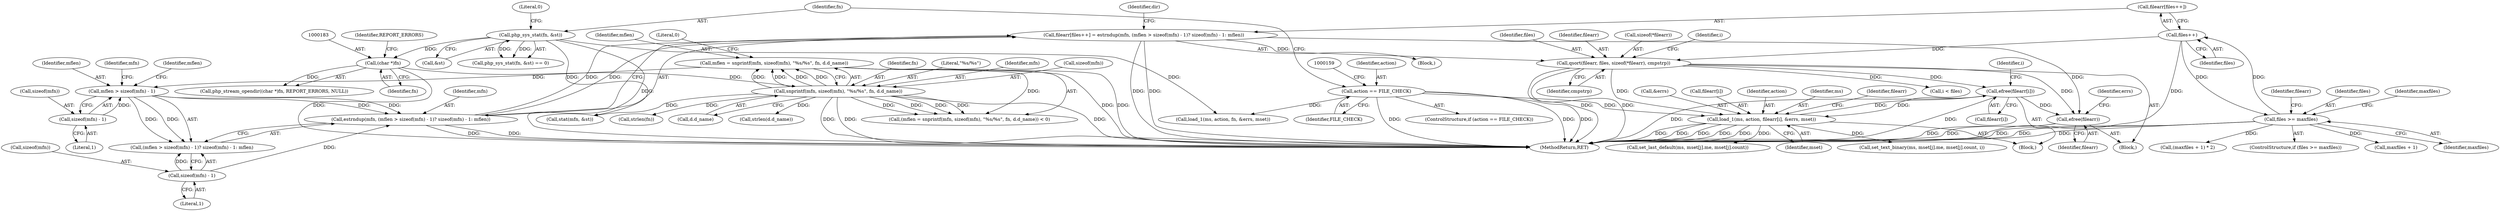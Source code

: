 digraph "0_php_a72cd07f2983dc43a6bb35209dc4687852e53c09@API" {
"1000328" [label="(Call,efree(filearr))"];
"1000298" [label="(Call,qsort(filearr, files, sizeof(*filearr), cmpstrp))"];
"1000277" [label="(Call,filearr[files++] = estrndup(mfn, (mflen > sizeof(mfn) - 1)? sizeof(mfn) - 1: mflen))"];
"1000282" [label="(Call,estrndup(mfn, (mflen > sizeof(mfn) - 1)? sizeof(mfn) - 1: mflen))"];
"1000285" [label="(Call,mflen > sizeof(mfn) - 1)"];
"1000202" [label="(Call,mflen = snprintf(mfn, sizeof(mfn), \"%s/%s\", fn, d.d_name))"];
"1000204" [label="(Call,snprintf(mfn, sizeof(mfn), \"%s/%s\", fn, d.d_name))"];
"1000182" [label="(Call,(char *)fn)"];
"1000167" [label="(Call,php_sys_stat(fn, &st))"];
"1000287" [label="(Call,sizeof(mfn) - 1)"];
"1000291" [label="(Call,sizeof(mfn) - 1)"];
"1000280" [label="(Call,files++)"];
"1000248" [label="(Call,files >= maxfiles)"];
"1000324" [label="(Call,efree(filearr[i]))"];
"1000315" [label="(Call,load_1(ms, action, filearr[i], &errs, mset))"];
"1000155" [label="(Call,action == FILE_CHECK)"];
"1000326" [label="(Identifier,filearr)"];
"1000331" [label="(Call,load_1(ms, action, fn, &errs, mset))"];
"1000155" [label="(Call,action == FILE_CHECK)"];
"1000321" [label="(Call,&errs)"];
"1000249" [label="(Identifier,files)"];
"1000154" [label="(ControlStructure,if (action == FILE_CHECK))"];
"1000295" [label="(Identifier,mflen)"];
"1000208" [label="(Literal,\"%s/%s\")"];
"1000181" [label="(Call,php_stream_opendir((char *)fn, REPORT_ERRORS, NULL))"];
"1000307" [label="(Identifier,i)"];
"1000205" [label="(Identifier,mfn)"];
"1000184" [label="(Identifier,fn)"];
"1000176" [label="(Block,)"];
"1000298" [label="(Call,qsort(filearr, files, sizeof(*filearr), cmpstrp))"];
"1000169" [label="(Call,&st)"];
"1000206" [label="(Call,sizeof(mfn))"];
"1000309" [label="(Call,i < files)"];
"1000300" [label="(Identifier,files)"];
"1000318" [label="(Call,filearr[i])"];
"1000315" [label="(Call,load_1(ms, action, filearr[i], &errs, mset))"];
"1000210" [label="(Call,d.d_name)"];
"1000166" [label="(Call,php_sys_stat(fn, &st) == 0)"];
"1000247" [label="(ControlStructure,if (files >= maxfiles))"];
"1000254" [label="(Identifier,maxfiles)"];
"1000282" [label="(Call,estrndup(mfn, (mflen > sizeof(mfn) - 1)? sizeof(mfn) - 1: mflen))"];
"1000285" [label="(Call,mflen > sizeof(mfn) - 1)"];
"1000278" [label="(Call,filearr[files++])"];
"1000213" [label="(Literal,0)"];
"1000248" [label="(Call,files >= maxfiles)"];
"1000280" [label="(Call,files++)"];
"1000221" [label="(Call,strlen(d.d_name))"];
"1000256" [label="(Call,maxfiles + 1)"];
"1000323" [label="(Identifier,mset)"];
"1000204" [label="(Call,snprintf(mfn, sizeof(mfn), \"%s/%s\", fn, d.d_name))"];
"1000281" [label="(Identifier,files)"];
"1000203" [label="(Identifier,mflen)"];
"1000317" [label="(Identifier,action)"];
"1000171" [label="(Literal,0)"];
"1000284" [label="(Call,(mflen > sizeof(mfn) - 1)? sizeof(mfn) - 1: mflen)"];
"1000287" [label="(Call,sizeof(mfn) - 1)"];
"1000185" [label="(Identifier,REPORT_ERRORS)"];
"1000292" [label="(Call,sizeof(mfn))"];
"1000313" [label="(Identifier,i)"];
"1000511" [label="(MethodReturn,RET)"];
"1000415" [label="(Call,set_last_default(ms, mset[j].me, mset[j].count))"];
"1000383" [label="(Call,set_text_binary(ms, mset[j].me, mset[j].count, i))"];
"1000157" [label="(Identifier,FILE_CHECK)"];
"1000316" [label="(Identifier,ms)"];
"1000182" [label="(Call,(char *)fn)"];
"1000209" [label="(Identifier,fn)"];
"1000156" [label="(Identifier,action)"];
"1000304" [label="(Identifier,cmpstrp)"];
"1000167" [label="(Call,php_sys_stat(fn, &st))"];
"1000299" [label="(Identifier,filearr)"];
"1000328" [label="(Call,efree(filearr))"];
"1000301" [label="(Call,sizeof(*filearr))"];
"1000277" [label="(Call,filearr[files++] = estrndup(mfn, (mflen > sizeof(mfn) - 1)? sizeof(mfn) - 1: mflen))"];
"1000339" [label="(Identifier,errs)"];
"1000250" [label="(Identifier,maxfiles)"];
"1000279" [label="(Identifier,filearr)"];
"1000199" [label="(Block,)"];
"1000196" [label="(Identifier,dir)"];
"1000234" [label="(Call,stat(mfn, &st))"];
"1000291" [label="(Call,sizeof(mfn) - 1)"];
"1000286" [label="(Identifier,mflen)"];
"1000324" [label="(Call,efree(filearr[i]))"];
"1000283" [label="(Identifier,mfn)"];
"1000293" [label="(Identifier,mfn)"];
"1000290" [label="(Literal,1)"];
"1000168" [label="(Identifier,fn)"];
"1000202" [label="(Call,mflen = snprintf(mfn, sizeof(mfn), \"%s/%s\", fn, d.d_name))"];
"1000288" [label="(Call,sizeof(mfn))"];
"1000329" [label="(Identifier,filearr)"];
"1000294" [label="(Literal,1)"];
"1000201" [label="(Call,(mflen = snprintf(mfn, sizeof(mfn), \"%s/%s\", fn, d.d_name)) < 0)"];
"1000218" [label="(Call,strlen(fn))"];
"1000314" [label="(Block,)"];
"1000325" [label="(Call,filearr[i])"];
"1000255" [label="(Call,(maxfiles + 1) * 2)"];
"1000328" -> "1000176"  [label="AST: "];
"1000328" -> "1000329"  [label="CFG: "];
"1000329" -> "1000328"  [label="AST: "];
"1000339" -> "1000328"  [label="CFG: "];
"1000328" -> "1000511"  [label="DDG: "];
"1000328" -> "1000511"  [label="DDG: "];
"1000298" -> "1000328"  [label="DDG: "];
"1000277" -> "1000328"  [label="DDG: "];
"1000324" -> "1000328"  [label="DDG: "];
"1000298" -> "1000176"  [label="AST: "];
"1000298" -> "1000304"  [label="CFG: "];
"1000299" -> "1000298"  [label="AST: "];
"1000300" -> "1000298"  [label="AST: "];
"1000301" -> "1000298"  [label="AST: "];
"1000304" -> "1000298"  [label="AST: "];
"1000307" -> "1000298"  [label="CFG: "];
"1000298" -> "1000511"  [label="DDG: "];
"1000298" -> "1000511"  [label="DDG: "];
"1000277" -> "1000298"  [label="DDG: "];
"1000280" -> "1000298"  [label="DDG: "];
"1000298" -> "1000309"  [label="DDG: "];
"1000298" -> "1000315"  [label="DDG: "];
"1000298" -> "1000324"  [label="DDG: "];
"1000277" -> "1000199"  [label="AST: "];
"1000277" -> "1000282"  [label="CFG: "];
"1000278" -> "1000277"  [label="AST: "];
"1000282" -> "1000277"  [label="AST: "];
"1000196" -> "1000277"  [label="CFG: "];
"1000277" -> "1000511"  [label="DDG: "];
"1000277" -> "1000511"  [label="DDG: "];
"1000282" -> "1000277"  [label="DDG: "];
"1000282" -> "1000277"  [label="DDG: "];
"1000282" -> "1000284"  [label="CFG: "];
"1000283" -> "1000282"  [label="AST: "];
"1000284" -> "1000282"  [label="AST: "];
"1000282" -> "1000511"  [label="DDG: "];
"1000282" -> "1000511"  [label="DDG: "];
"1000285" -> "1000282"  [label="DDG: "];
"1000285" -> "1000282"  [label="DDG: "];
"1000291" -> "1000282"  [label="DDG: "];
"1000285" -> "1000284"  [label="AST: "];
"1000285" -> "1000287"  [label="CFG: "];
"1000286" -> "1000285"  [label="AST: "];
"1000287" -> "1000285"  [label="AST: "];
"1000293" -> "1000285"  [label="CFG: "];
"1000295" -> "1000285"  [label="CFG: "];
"1000202" -> "1000285"  [label="DDG: "];
"1000287" -> "1000285"  [label="DDG: "];
"1000285" -> "1000284"  [label="DDG: "];
"1000285" -> "1000284"  [label="DDG: "];
"1000202" -> "1000201"  [label="AST: "];
"1000202" -> "1000204"  [label="CFG: "];
"1000203" -> "1000202"  [label="AST: "];
"1000204" -> "1000202"  [label="AST: "];
"1000213" -> "1000202"  [label="CFG: "];
"1000202" -> "1000511"  [label="DDG: "];
"1000202" -> "1000511"  [label="DDG: "];
"1000202" -> "1000201"  [label="DDG: "];
"1000204" -> "1000202"  [label="DDG: "];
"1000204" -> "1000202"  [label="DDG: "];
"1000204" -> "1000202"  [label="DDG: "];
"1000204" -> "1000202"  [label="DDG: "];
"1000204" -> "1000210"  [label="CFG: "];
"1000205" -> "1000204"  [label="AST: "];
"1000206" -> "1000204"  [label="AST: "];
"1000208" -> "1000204"  [label="AST: "];
"1000209" -> "1000204"  [label="AST: "];
"1000210" -> "1000204"  [label="AST: "];
"1000204" -> "1000511"  [label="DDG: "];
"1000204" -> "1000511"  [label="DDG: "];
"1000204" -> "1000511"  [label="DDG: "];
"1000204" -> "1000201"  [label="DDG: "];
"1000204" -> "1000201"  [label="DDG: "];
"1000204" -> "1000201"  [label="DDG: "];
"1000204" -> "1000201"  [label="DDG: "];
"1000182" -> "1000204"  [label="DDG: "];
"1000204" -> "1000218"  [label="DDG: "];
"1000204" -> "1000221"  [label="DDG: "];
"1000204" -> "1000234"  [label="DDG: "];
"1000182" -> "1000181"  [label="AST: "];
"1000182" -> "1000184"  [label="CFG: "];
"1000183" -> "1000182"  [label="AST: "];
"1000184" -> "1000182"  [label="AST: "];
"1000185" -> "1000182"  [label="CFG: "];
"1000182" -> "1000511"  [label="DDG: "];
"1000182" -> "1000181"  [label="DDG: "];
"1000167" -> "1000182"  [label="DDG: "];
"1000167" -> "1000166"  [label="AST: "];
"1000167" -> "1000169"  [label="CFG: "];
"1000168" -> "1000167"  [label="AST: "];
"1000169" -> "1000167"  [label="AST: "];
"1000171" -> "1000167"  [label="CFG: "];
"1000167" -> "1000511"  [label="DDG: "];
"1000167" -> "1000166"  [label="DDG: "];
"1000167" -> "1000166"  [label="DDG: "];
"1000167" -> "1000234"  [label="DDG: "];
"1000167" -> "1000331"  [label="DDG: "];
"1000287" -> "1000290"  [label="CFG: "];
"1000288" -> "1000287"  [label="AST: "];
"1000290" -> "1000287"  [label="AST: "];
"1000291" -> "1000284"  [label="AST: "];
"1000291" -> "1000294"  [label="CFG: "];
"1000292" -> "1000291"  [label="AST: "];
"1000294" -> "1000291"  [label="AST: "];
"1000284" -> "1000291"  [label="CFG: "];
"1000291" -> "1000284"  [label="DDG: "];
"1000280" -> "1000278"  [label="AST: "];
"1000280" -> "1000281"  [label="CFG: "];
"1000281" -> "1000280"  [label="AST: "];
"1000278" -> "1000280"  [label="CFG: "];
"1000280" -> "1000511"  [label="DDG: "];
"1000280" -> "1000248"  [label="DDG: "];
"1000248" -> "1000280"  [label="DDG: "];
"1000248" -> "1000247"  [label="AST: "];
"1000248" -> "1000250"  [label="CFG: "];
"1000249" -> "1000248"  [label="AST: "];
"1000250" -> "1000248"  [label="AST: "];
"1000254" -> "1000248"  [label="CFG: "];
"1000279" -> "1000248"  [label="CFG: "];
"1000248" -> "1000511"  [label="DDG: "];
"1000248" -> "1000511"  [label="DDG: "];
"1000248" -> "1000511"  [label="DDG: "];
"1000248" -> "1000255"  [label="DDG: "];
"1000248" -> "1000256"  [label="DDG: "];
"1000324" -> "1000314"  [label="AST: "];
"1000324" -> "1000325"  [label="CFG: "];
"1000325" -> "1000324"  [label="AST: "];
"1000313" -> "1000324"  [label="CFG: "];
"1000324" -> "1000511"  [label="DDG: "];
"1000324" -> "1000511"  [label="DDG: "];
"1000324" -> "1000315"  [label="DDG: "];
"1000315" -> "1000324"  [label="DDG: "];
"1000315" -> "1000314"  [label="AST: "];
"1000315" -> "1000323"  [label="CFG: "];
"1000316" -> "1000315"  [label="AST: "];
"1000317" -> "1000315"  [label="AST: "];
"1000318" -> "1000315"  [label="AST: "];
"1000321" -> "1000315"  [label="AST: "];
"1000323" -> "1000315"  [label="AST: "];
"1000326" -> "1000315"  [label="CFG: "];
"1000315" -> "1000511"  [label="DDG: "];
"1000315" -> "1000511"  [label="DDG: "];
"1000315" -> "1000511"  [label="DDG: "];
"1000315" -> "1000511"  [label="DDG: "];
"1000315" -> "1000511"  [label="DDG: "];
"1000155" -> "1000315"  [label="DDG: "];
"1000315" -> "1000383"  [label="DDG: "];
"1000315" -> "1000415"  [label="DDG: "];
"1000155" -> "1000154"  [label="AST: "];
"1000155" -> "1000157"  [label="CFG: "];
"1000156" -> "1000155"  [label="AST: "];
"1000157" -> "1000155"  [label="AST: "];
"1000159" -> "1000155"  [label="CFG: "];
"1000168" -> "1000155"  [label="CFG: "];
"1000155" -> "1000511"  [label="DDG: "];
"1000155" -> "1000511"  [label="DDG: "];
"1000155" -> "1000511"  [label="DDG: "];
"1000155" -> "1000331"  [label="DDG: "];
}

